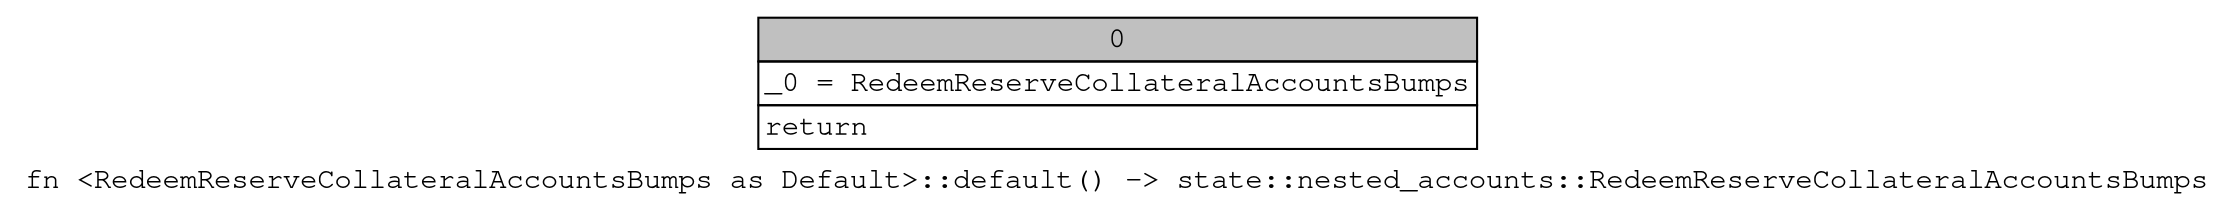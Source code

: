 digraph Mir_0_7728 {
    graph [fontname="Courier, monospace"];
    node [fontname="Courier, monospace"];
    edge [fontname="Courier, monospace"];
    label=<fn &lt;RedeemReserveCollateralAccountsBumps as Default&gt;::default() -&gt; state::nested_accounts::RedeemReserveCollateralAccountsBumps<br align="left"/>>;
    bb0__0_7728 [shape="none", label=<<table border="0" cellborder="1" cellspacing="0"><tr><td bgcolor="gray" align="center" colspan="1">0</td></tr><tr><td align="left" balign="left">_0 = RedeemReserveCollateralAccountsBumps<br/></td></tr><tr><td align="left">return</td></tr></table>>];
}
